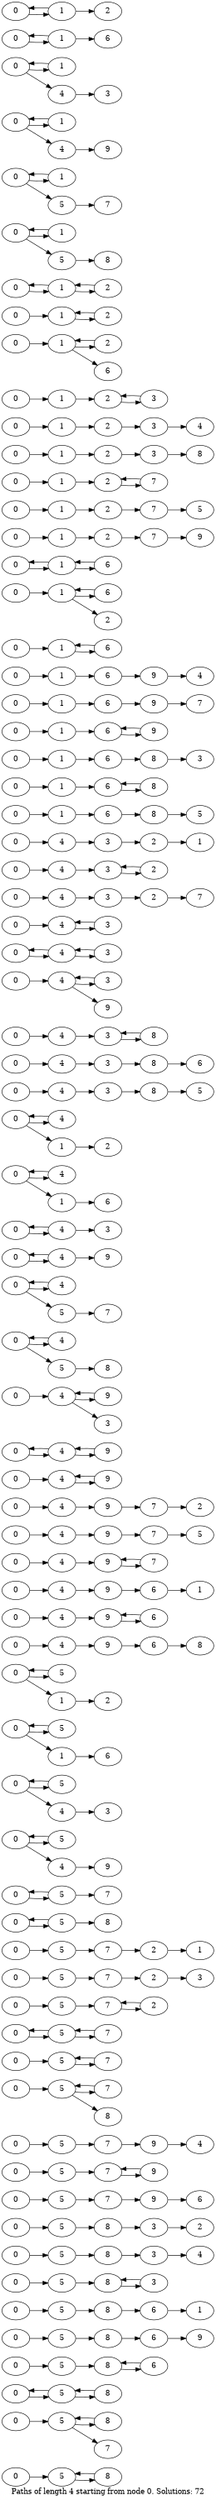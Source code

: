 strict digraph
{
	graph [label = "Paths of length 4 starting from node 0. Solutions: 72" rankdir = LR size = "20,20!"];

	"1" [label = "0"]
	"2" [label = "5"]
	"3" [label = "8"]
	"2" [label = "5"]
	"3" [label = "8"]
	"4" [label = "0"]
	"5" [label = "5"]
	"6" [label = "8"]
	"5" [label = "5"]
	"7" [label = "7"]
	"8" [label = "0"]
	"9" [label = "5"]
	"10" [label = "8"]
	"9" [label = "5"]
	"8" [label = "0"]
	"11" [label = "0"]
	"12" [label = "5"]
	"13" [label = "8"]
	"14" [label = "6"]
	"13" [label = "8"]
	"15" [label = "0"]
	"16" [label = "5"]
	"17" [label = "8"]
	"18" [label = "6"]
	"19" [label = "9"]
	"20" [label = "0"]
	"21" [label = "5"]
	"22" [label = "8"]
	"23" [label = "6"]
	"24" [label = "1"]
	"25" [label = "0"]
	"26" [label = "5"]
	"27" [label = "8"]
	"28" [label = "3"]
	"27" [label = "8"]
	"29" [label = "0"]
	"30" [label = "5"]
	"31" [label = "8"]
	"32" [label = "3"]
	"33" [label = "4"]
	"34" [label = "0"]
	"35" [label = "5"]
	"36" [label = "8"]
	"37" [label = "3"]
	"38" [label = "2"]
	"39" [label = "0"]
	"40" [label = "5"]
	"41" [label = "7"]
	"42" [label = "9"]
	"43" [label = "6"]
	"44" [label = "0"]
	"45" [label = "5"]
	"46" [label = "7"]
	"47" [label = "9"]
	"46" [label = "7"]
	"48" [label = "0"]
	"49" [label = "5"]
	"50" [label = "7"]
	"51" [label = "9"]
	"52" [label = "4"]
	"53" [label = "0"]
	"54" [label = "5"]
	"55" [label = "7"]
	"54" [label = "5"]
	"56" [label = "8"]
	"57" [label = "0"]
	"58" [label = "5"]
	"59" [label = "7"]
	"58" [label = "5"]
	"59" [label = "7"]
	"60" [label = "0"]
	"61" [label = "5"]
	"62" [label = "7"]
	"61" [label = "5"]
	"60" [label = "0"]
	"63" [label = "0"]
	"64" [label = "5"]
	"65" [label = "7"]
	"66" [label = "2"]
	"65" [label = "7"]
	"67" [label = "0"]
	"68" [label = "5"]
	"69" [label = "7"]
	"70" [label = "2"]
	"71" [label = "3"]
	"72" [label = "0"]
	"73" [label = "5"]
	"74" [label = "7"]
	"75" [label = "2"]
	"76" [label = "1"]
	"77" [label = "0"]
	"78" [label = "5"]
	"77" [label = "0"]
	"78" [label = "5"]
	"79" [label = "8"]
	"80" [label = "0"]
	"81" [label = "5"]
	"80" [label = "0"]
	"81" [label = "5"]
	"82" [label = "7"]
	"83" [label = "0"]
	"84" [label = "5"]
	"83" [label = "0"]
	"85" [label = "4"]
	"86" [label = "9"]
	"87" [label = "0"]
	"88" [label = "5"]
	"87" [label = "0"]
	"89" [label = "4"]
	"90" [label = "3"]
	"91" [label = "0"]
	"92" [label = "5"]
	"91" [label = "0"]
	"93" [label = "1"]
	"94" [label = "6"]
	"95" [label = "0"]
	"96" [label = "5"]
	"95" [label = "0"]
	"97" [label = "1"]
	"98" [label = "2"]
	"99" [label = "0"]
	"100" [label = "4"]
	"101" [label = "9"]
	"102" [label = "6"]
	"103" [label = "8"]
	"104" [label = "0"]
	"105" [label = "4"]
	"106" [label = "9"]
	"107" [label = "6"]
	"106" [label = "9"]
	"108" [label = "0"]
	"109" [label = "4"]
	"110" [label = "9"]
	"111" [label = "6"]
	"112" [label = "1"]
	"113" [label = "0"]
	"114" [label = "4"]
	"115" [label = "9"]
	"116" [label = "7"]
	"115" [label = "9"]
	"117" [label = "0"]
	"118" [label = "4"]
	"119" [label = "9"]
	"120" [label = "7"]
	"121" [label = "5"]
	"122" [label = "0"]
	"123" [label = "4"]
	"124" [label = "9"]
	"125" [label = "7"]
	"126" [label = "2"]
	"127" [label = "0"]
	"128" [label = "4"]
	"129" [label = "9"]
	"128" [label = "4"]
	"129" [label = "9"]
	"130" [label = "0"]
	"131" [label = "4"]
	"132" [label = "9"]
	"131" [label = "4"]
	"130" [label = "0"]
	"133" [label = "0"]
	"134" [label = "4"]
	"135" [label = "9"]
	"134" [label = "4"]
	"136" [label = "3"]
	"137" [label = "0"]
	"138" [label = "4"]
	"137" [label = "0"]
	"139" [label = "5"]
	"140" [label = "8"]
	"141" [label = "0"]
	"142" [label = "4"]
	"141" [label = "0"]
	"143" [label = "5"]
	"144" [label = "7"]
	"145" [label = "0"]
	"146" [label = "4"]
	"145" [label = "0"]
	"146" [label = "4"]
	"147" [label = "9"]
	"148" [label = "0"]
	"149" [label = "4"]
	"148" [label = "0"]
	"149" [label = "4"]
	"150" [label = "3"]
	"151" [label = "0"]
	"152" [label = "4"]
	"151" [label = "0"]
	"153" [label = "1"]
	"154" [label = "6"]
	"155" [label = "0"]
	"156" [label = "4"]
	"155" [label = "0"]
	"157" [label = "1"]
	"158" [label = "2"]
	"159" [label = "0"]
	"160" [label = "4"]
	"161" [label = "3"]
	"162" [label = "8"]
	"163" [label = "5"]
	"164" [label = "0"]
	"165" [label = "4"]
	"166" [label = "3"]
	"167" [label = "8"]
	"168" [label = "6"]
	"169" [label = "0"]
	"170" [label = "4"]
	"171" [label = "3"]
	"172" [label = "8"]
	"171" [label = "3"]
	"173" [label = "0"]
	"174" [label = "4"]
	"175" [label = "3"]
	"174" [label = "4"]
	"176" [label = "9"]
	"177" [label = "0"]
	"178" [label = "4"]
	"179" [label = "3"]
	"178" [label = "4"]
	"177" [label = "0"]
	"180" [label = "0"]
	"181" [label = "4"]
	"182" [label = "3"]
	"181" [label = "4"]
	"182" [label = "3"]
	"183" [label = "0"]
	"184" [label = "4"]
	"185" [label = "3"]
	"186" [label = "2"]
	"187" [label = "7"]
	"188" [label = "0"]
	"189" [label = "4"]
	"190" [label = "3"]
	"191" [label = "2"]
	"190" [label = "3"]
	"192" [label = "0"]
	"193" [label = "4"]
	"194" [label = "3"]
	"195" [label = "2"]
	"196" [label = "1"]
	"197" [label = "0"]
	"198" [label = "1"]
	"199" [label = "6"]
	"200" [label = "8"]
	"201" [label = "5"]
	"202" [label = "0"]
	"203" [label = "1"]
	"204" [label = "6"]
	"205" [label = "8"]
	"204" [label = "6"]
	"206" [label = "0"]
	"207" [label = "1"]
	"208" [label = "6"]
	"209" [label = "8"]
	"210" [label = "3"]
	"211" [label = "0"]
	"212" [label = "1"]
	"213" [label = "6"]
	"214" [label = "9"]
	"213" [label = "6"]
	"215" [label = "0"]
	"216" [label = "1"]
	"217" [label = "6"]
	"218" [label = "9"]
	"219" [label = "7"]
	"220" [label = "0"]
	"221" [label = "1"]
	"222" [label = "6"]
	"223" [label = "9"]
	"224" [label = "4"]
	"225" [label = "0"]
	"226" [label = "1"]
	"227" [label = "6"]
	"226" [label = "1"]
	"227" [label = "6"]
	"228" [label = "0"]
	"229" [label = "1"]
	"230" [label = "6"]
	"229" [label = "1"]
	"231" [label = "2"]
	"232" [label = "0"]
	"233" [label = "1"]
	"234" [label = "6"]
	"233" [label = "1"]
	"232" [label = "0"]
	"235" [label = "0"]
	"236" [label = "1"]
	"237" [label = "2"]
	"238" [label = "7"]
	"239" [label = "9"]
	"240" [label = "0"]
	"241" [label = "1"]
	"242" [label = "2"]
	"243" [label = "7"]
	"244" [label = "5"]
	"245" [label = "0"]
	"246" [label = "1"]
	"247" [label = "2"]
	"248" [label = "7"]
	"247" [label = "2"]
	"249" [label = "0"]
	"250" [label = "1"]
	"251" [label = "2"]
	"252" [label = "3"]
	"253" [label = "8"]
	"254" [label = "0"]
	"255" [label = "1"]
	"256" [label = "2"]
	"257" [label = "3"]
	"258" [label = "4"]
	"259" [label = "0"]
	"260" [label = "1"]
	"261" [label = "2"]
	"262" [label = "3"]
	"261" [label = "2"]
	"263" [label = "0"]
	"264" [label = "1"]
	"265" [label = "2"]
	"264" [label = "1"]
	"266" [label = "6"]
	"267" [label = "0"]
	"268" [label = "1"]
	"269" [label = "2"]
	"268" [label = "1"]
	"269" [label = "2"]
	"270" [label = "0"]
	"271" [label = "1"]
	"272" [label = "2"]
	"271" [label = "1"]
	"270" [label = "0"]
	"273" [label = "0"]
	"274" [label = "1"]
	"273" [label = "0"]
	"275" [label = "5"]
	"276" [label = "8"]
	"277" [label = "0"]
	"278" [label = "1"]
	"277" [label = "0"]
	"279" [label = "5"]
	"280" [label = "7"]
	"281" [label = "0"]
	"282" [label = "1"]
	"281" [label = "0"]
	"283" [label = "4"]
	"284" [label = "9"]
	"285" [label = "0"]
	"286" [label = "1"]
	"285" [label = "0"]
	"287" [label = "4"]
	"288" [label = "3"]
	"289" [label = "0"]
	"290" [label = "1"]
	"289" [label = "0"]
	"290" [label = "1"]
	"291" [label = "6"]
	"292" [label = "0"]
	"293" [label = "1"]
	"292" [label = "0"]
	"293" [label = "1"]
	"294" [label = "2"]
	"1" -> "2" -> "3" -> "2" -> "3";
	"4" -> "5" -> "6" -> "5" -> "7";
	"8" -> "9" -> "10" -> "9" -> "8";
	"11" -> "12" -> "13" -> "14" -> "13";
	"15" -> "16" -> "17" -> "18" -> "19";
	"20" -> "21" -> "22" -> "23" -> "24";
	"25" -> "26" -> "27" -> "28" -> "27";
	"29" -> "30" -> "31" -> "32" -> "33";
	"34" -> "35" -> "36" -> "37" -> "38";
	"39" -> "40" -> "41" -> "42" -> "43";
	"44" -> "45" -> "46" -> "47" -> "46";
	"48" -> "49" -> "50" -> "51" -> "52";
	"53" -> "54" -> "55" -> "54" -> "56";
	"57" -> "58" -> "59" -> "58" -> "59";
	"60" -> "61" -> "62" -> "61" -> "60";
	"63" -> "64" -> "65" -> "66" -> "65";
	"67" -> "68" -> "69" -> "70" -> "71";
	"72" -> "73" -> "74" -> "75" -> "76";
	"77" -> "78" -> "77" -> "78" -> "79";
	"80" -> "81" -> "80" -> "81" -> "82";
	"83" -> "84" -> "83" -> "85" -> "86";
	"87" -> "88" -> "87" -> "89" -> "90";
	"91" -> "92" -> "91" -> "93" -> "94";
	"95" -> "96" -> "95" -> "97" -> "98";
	"99" -> "100" -> "101" -> "102" -> "103";
	"104" -> "105" -> "106" -> "107" -> "106";
	"108" -> "109" -> "110" -> "111" -> "112";
	"113" -> "114" -> "115" -> "116" -> "115";
	"117" -> "118" -> "119" -> "120" -> "121";
	"122" -> "123" -> "124" -> "125" -> "126";
	"127" -> "128" -> "129" -> "128" -> "129";
	"130" -> "131" -> "132" -> "131" -> "130";
	"133" -> "134" -> "135" -> "134" -> "136";
	"137" -> "138" -> "137" -> "139" -> "140";
	"141" -> "142" -> "141" -> "143" -> "144";
	"145" -> "146" -> "145" -> "146" -> "147";
	"148" -> "149" -> "148" -> "149" -> "150";
	"151" -> "152" -> "151" -> "153" -> "154";
	"155" -> "156" -> "155" -> "157" -> "158";
	"159" -> "160" -> "161" -> "162" -> "163";
	"164" -> "165" -> "166" -> "167" -> "168";
	"169" -> "170" -> "171" -> "172" -> "171";
	"173" -> "174" -> "175" -> "174" -> "176";
	"177" -> "178" -> "179" -> "178" -> "177";
	"180" -> "181" -> "182" -> "181" -> "182";
	"183" -> "184" -> "185" -> "186" -> "187";
	"188" -> "189" -> "190" -> "191" -> "190";
	"192" -> "193" -> "194" -> "195" -> "196";
	"197" -> "198" -> "199" -> "200" -> "201";
	"202" -> "203" -> "204" -> "205" -> "204";
	"206" -> "207" -> "208" -> "209" -> "210";
	"211" -> "212" -> "213" -> "214" -> "213";
	"215" -> "216" -> "217" -> "218" -> "219";
	"220" -> "221" -> "222" -> "223" -> "224";
	"225" -> "226" -> "227" -> "226" -> "227";
	"228" -> "229" -> "230" -> "229" -> "231";
	"232" -> "233" -> "234" -> "233" -> "232";
	"235" -> "236" -> "237" -> "238" -> "239";
	"240" -> "241" -> "242" -> "243" -> "244";
	"245" -> "246" -> "247" -> "248" -> "247";
	"249" -> "250" -> "251" -> "252" -> "253";
	"254" -> "255" -> "256" -> "257" -> "258";
	"259" -> "260" -> "261" -> "262" -> "261";
	"263" -> "264" -> "265" -> "264" -> "266";
	"267" -> "268" -> "269" -> "268" -> "269";
	"270" -> "271" -> "272" -> "271" -> "270";
	"273" -> "274" -> "273" -> "275" -> "276";
	"277" -> "278" -> "277" -> "279" -> "280";
	"281" -> "282" -> "281" -> "283" -> "284";
	"285" -> "286" -> "285" -> "287" -> "288";
	"289" -> "290" -> "289" -> "290" -> "291";
	"292" -> "293" -> "292" -> "293" -> "294";
}
